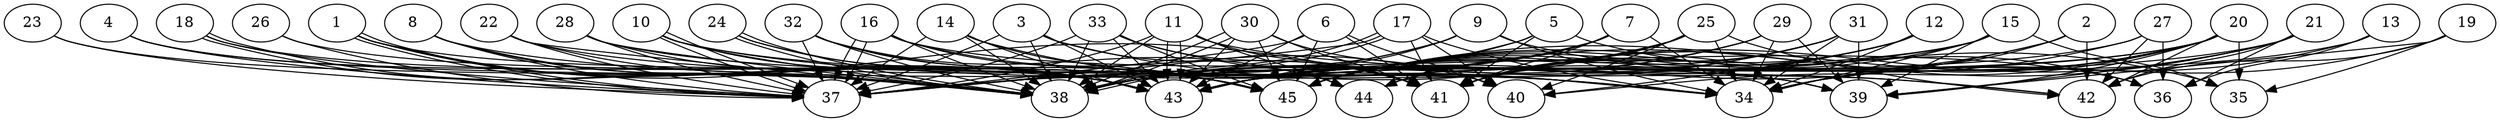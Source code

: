 // DAG automatically generated by daggen at Thu Oct  3 14:07:25 2019
// ./daggen --dot -n 45 --ccr 0.5 --fat 0.9 --regular 0.5 --density 0.9 --mindata 5242880 --maxdata 52428800 
digraph G {
  1 [size="71573504", alpha="0.19", expect_size="35786752"] 
  1 -> 37 [size ="35786752"]
  1 -> 37 [size ="35786752"]
  1 -> 38 [size ="35786752"]
  1 -> 41 [size ="35786752"]
  1 -> 43 [size ="35786752"]
  1 -> 45 [size ="35786752"]
  2 [size="76697600", alpha="0.08", expect_size="38348800"] 
  2 -> 34 [size ="38348800"]
  2 -> 42 [size ="38348800"]
  2 -> 43 [size ="38348800"]
  2 -> 45 [size ="38348800"]
  3 [size="62803968", alpha="0.06", expect_size="31401984"] 
  3 -> 37 [size ="31401984"]
  3 -> 38 [size ="31401984"]
  3 -> 39 [size ="31401984"]
  3 -> 41 [size ="31401984"]
  3 -> 43 [size ="31401984"]
  4 [size="34009088", alpha="0.19", expect_size="17004544"] 
  4 -> 37 [size ="17004544"]
  4 -> 38 [size ="17004544"]
  4 -> 43 [size ="17004544"]
  5 [size="88588288", alpha="0.13", expect_size="44294144"] 
  5 -> 36 [size ="44294144"]
  5 -> 37 [size ="44294144"]
  5 -> 41 [size ="44294144"]
  5 -> 43 [size ="44294144"]
  6 [size="41744384", alpha="0.14", expect_size="20872192"] 
  6 -> 37 [size ="20872192"]
  6 -> 40 [size ="20872192"]
  6 -> 41 [size ="20872192"]
  6 -> 43 [size ="20872192"]
  6 -> 45 [size ="20872192"]
  7 [size="60995584", alpha="0.04", expect_size="30497792"] 
  7 -> 34 [size ="30497792"]
  7 -> 38 [size ="30497792"]
  7 -> 41 [size ="30497792"]
  7 -> 43 [size ="30497792"]
  7 -> 44 [size ="30497792"]
  7 -> 45 [size ="30497792"]
  8 [size="27332608", alpha="0.08", expect_size="13666304"] 
  8 -> 34 [size ="13666304"]
  8 -> 37 [size ="13666304"]
  8 -> 38 [size ="13666304"]
  8 -> 43 [size ="13666304"]
  9 [size="13850624", alpha="0.09", expect_size="6925312"] 
  9 -> 34 [size ="6925312"]
  9 -> 35 [size ="6925312"]
  9 -> 37 [size ="6925312"]
  9 -> 38 [size ="6925312"]
  9 -> 43 [size ="6925312"]
  10 [size="39249920", alpha="0.02", expect_size="19624960"] 
  10 -> 34 [size ="19624960"]
  10 -> 37 [size ="19624960"]
  10 -> 37 [size ="19624960"]
  10 -> 38 [size ="19624960"]
  10 -> 42 [size ="19624960"]
  10 -> 43 [size ="19624960"]
  11 [size="30257152", alpha="0.07", expect_size="15128576"] 
  11 -> 37 [size ="15128576"]
  11 -> 38 [size ="15128576"]
  11 -> 41 [size ="15128576"]
  11 -> 42 [size ="15128576"]
  11 -> 43 [size ="15128576"]
  11 -> 43 [size ="15128576"]
  11 -> 44 [size ="15128576"]
  12 [size="27817984", alpha="0.07", expect_size="13908992"] 
  12 -> 34 [size ="13908992"]
  12 -> 40 [size ="13908992"]
  12 -> 41 [size ="13908992"]
  12 -> 43 [size ="13908992"]
  12 -> 45 [size ="13908992"]
  13 [size="65077248", alpha="0.15", expect_size="32538624"] 
  13 -> 34 [size ="32538624"]
  13 -> 36 [size ="32538624"]
  13 -> 43 [size ="32538624"]
  14 [size="94654464", alpha="0.13", expect_size="47327232"] 
  14 -> 34 [size ="47327232"]
  14 -> 37 [size ="47327232"]
  14 -> 38 [size ="47327232"]
  14 -> 43 [size ="47327232"]
  14 -> 45 [size ="47327232"]
  15 [size="88432640", alpha="0.09", expect_size="44216320"] 
  15 -> 34 [size ="44216320"]
  15 -> 35 [size ="44216320"]
  15 -> 37 [size ="44216320"]
  15 -> 38 [size ="44216320"]
  15 -> 39 [size ="44216320"]
  15 -> 45 [size ="44216320"]
  16 [size="55986176", alpha="0.05", expect_size="27993088"] 
  16 -> 36 [size ="27993088"]
  16 -> 37 [size ="27993088"]
  16 -> 37 [size ="27993088"]
  16 -> 38 [size ="27993088"]
  16 -> 40 [size ="27993088"]
  16 -> 45 [size ="27993088"]
  17 [size="26079232", alpha="0.09", expect_size="13039616"] 
  17 -> 34 [size ="13039616"]
  17 -> 37 [size ="13039616"]
  17 -> 38 [size ="13039616"]
  17 -> 38 [size ="13039616"]
  17 -> 40 [size ="13039616"]
  17 -> 41 [size ="13039616"]
  18 [size="43991040", alpha="0.03", expect_size="21995520"] 
  18 -> 37 [size ="21995520"]
  18 -> 38 [size ="21995520"]
  18 -> 38 [size ="21995520"]
  18 -> 45 [size ="21995520"]
  19 [size="82120704", alpha="0.15", expect_size="41060352"] 
  19 -> 34 [size ="41060352"]
  19 -> 35 [size ="41060352"]
  19 -> 39 [size ="41060352"]
  19 -> 42 [size ="41060352"]
  20 [size="32524288", alpha="0.15", expect_size="16262144"] 
  20 -> 34 [size ="16262144"]
  20 -> 35 [size ="16262144"]
  20 -> 38 [size ="16262144"]
  20 -> 39 [size ="16262144"]
  20 -> 40 [size ="16262144"]
  20 -> 41 [size ="16262144"]
  20 -> 42 [size ="16262144"]
  20 -> 43 [size ="16262144"]
  20 -> 44 [size ="16262144"]
  21 [size="40538112", alpha="0.08", expect_size="20269056"] 
  21 -> 36 [size ="20269056"]
  21 -> 38 [size ="20269056"]
  21 -> 39 [size ="20269056"]
  21 -> 41 [size ="20269056"]
  21 -> 42 [size ="20269056"]
  21 -> 45 [size ="20269056"]
  22 [size="73492480", alpha="0.15", expect_size="36746240"] 
  22 -> 37 [size ="36746240"]
  22 -> 38 [size ="36746240"]
  22 -> 39 [size ="36746240"]
  22 -> 43 [size ="36746240"]
  23 [size="13674496", alpha="0.13", expect_size="6837248"] 
  23 -> 37 [size ="6837248"]
  23 -> 38 [size ="6837248"]
  24 [size="86642688", alpha="0.15", expect_size="43321344"] 
  24 -> 38 [size ="43321344"]
  24 -> 38 [size ="43321344"]
  24 -> 43 [size ="43321344"]
  24 -> 45 [size ="43321344"]
  25 [size="51404800", alpha="0.15", expect_size="25702400"] 
  25 -> 34 [size ="25702400"]
  25 -> 37 [size ="25702400"]
  25 -> 38 [size ="25702400"]
  25 -> 40 [size ="25702400"]
  25 -> 41 [size ="25702400"]
  25 -> 42 [size ="25702400"]
  25 -> 43 [size ="25702400"]
  25 -> 45 [size ="25702400"]
  26 [size="91830272", alpha="0.01", expect_size="45915136"] 
  26 -> 37 [size ="45915136"]
  26 -> 45 [size ="45915136"]
  27 [size="18823168", alpha="0.18", expect_size="9411584"] 
  27 -> 36 [size ="9411584"]
  27 -> 38 [size ="9411584"]
  27 -> 42 [size ="9411584"]
  27 -> 45 [size ="9411584"]
  28 [size="63504384", alpha="0.18", expect_size="31752192"] 
  28 -> 37 [size ="31752192"]
  28 -> 38 [size ="31752192"]
  28 -> 39 [size ="31752192"]
  28 -> 43 [size ="31752192"]
  29 [size="78942208", alpha="0.19", expect_size="39471104"] 
  29 -> 34 [size ="39471104"]
  29 -> 38 [size ="39471104"]
  29 -> 39 [size ="39471104"]
  29 -> 43 [size ="39471104"]
  29 -> 45 [size ="39471104"]
  30 [size="56381440", alpha="0.06", expect_size="28190720"] 
  30 -> 38 [size ="28190720"]
  30 -> 38 [size ="28190720"]
  30 -> 40 [size ="28190720"]
  30 -> 41 [size ="28190720"]
  30 -> 43 [size ="28190720"]
  30 -> 45 [size ="28190720"]
  31 [size="33069056", alpha="0.18", expect_size="16534528"] 
  31 -> 34 [size ="16534528"]
  31 -> 38 [size ="16534528"]
  31 -> 39 [size ="16534528"]
  31 -> 41 [size ="16534528"]
  31 -> 43 [size ="16534528"]
  31 -> 45 [size ="16534528"]
  32 [size="70090752", alpha="0.13", expect_size="35045376"] 
  32 -> 37 [size ="35045376"]
  32 -> 38 [size ="35045376"]
  32 -> 43 [size ="35045376"]
  32 -> 44 [size ="35045376"]
  32 -> 45 [size ="35045376"]
  33 [size="44918784", alpha="0.19", expect_size="22459392"] 
  33 -> 34 [size ="22459392"]
  33 -> 37 [size ="22459392"]
  33 -> 38 [size ="22459392"]
  33 -> 41 [size ="22459392"]
  33 -> 43 [size ="22459392"]
  33 -> 45 [size ="22459392"]
  34 [size="104245248", alpha="0.04", expect_size="52122624"] 
  35 [size="82847744", alpha="0.05", expect_size="41423872"] 
  36 [size="58832896", alpha="0.15", expect_size="29416448"] 
  37 [size="63461376", alpha="0.09", expect_size="31730688"] 
  38 [size="52869120", alpha="0.10", expect_size="26434560"] 
  39 [size="43905024", alpha="0.06", expect_size="21952512"] 
  40 [size="39936000", alpha="0.07", expect_size="19968000"] 
  41 [size="69728256", alpha="0.14", expect_size="34864128"] 
  42 [size="58679296", alpha="0.15", expect_size="29339648"] 
  43 [size="24125440", alpha="0.16", expect_size="12062720"] 
  44 [size="20658176", alpha="0.14", expect_size="10329088"] 
  45 [size="38074368", alpha="0.20", expect_size="19037184"] 
}
